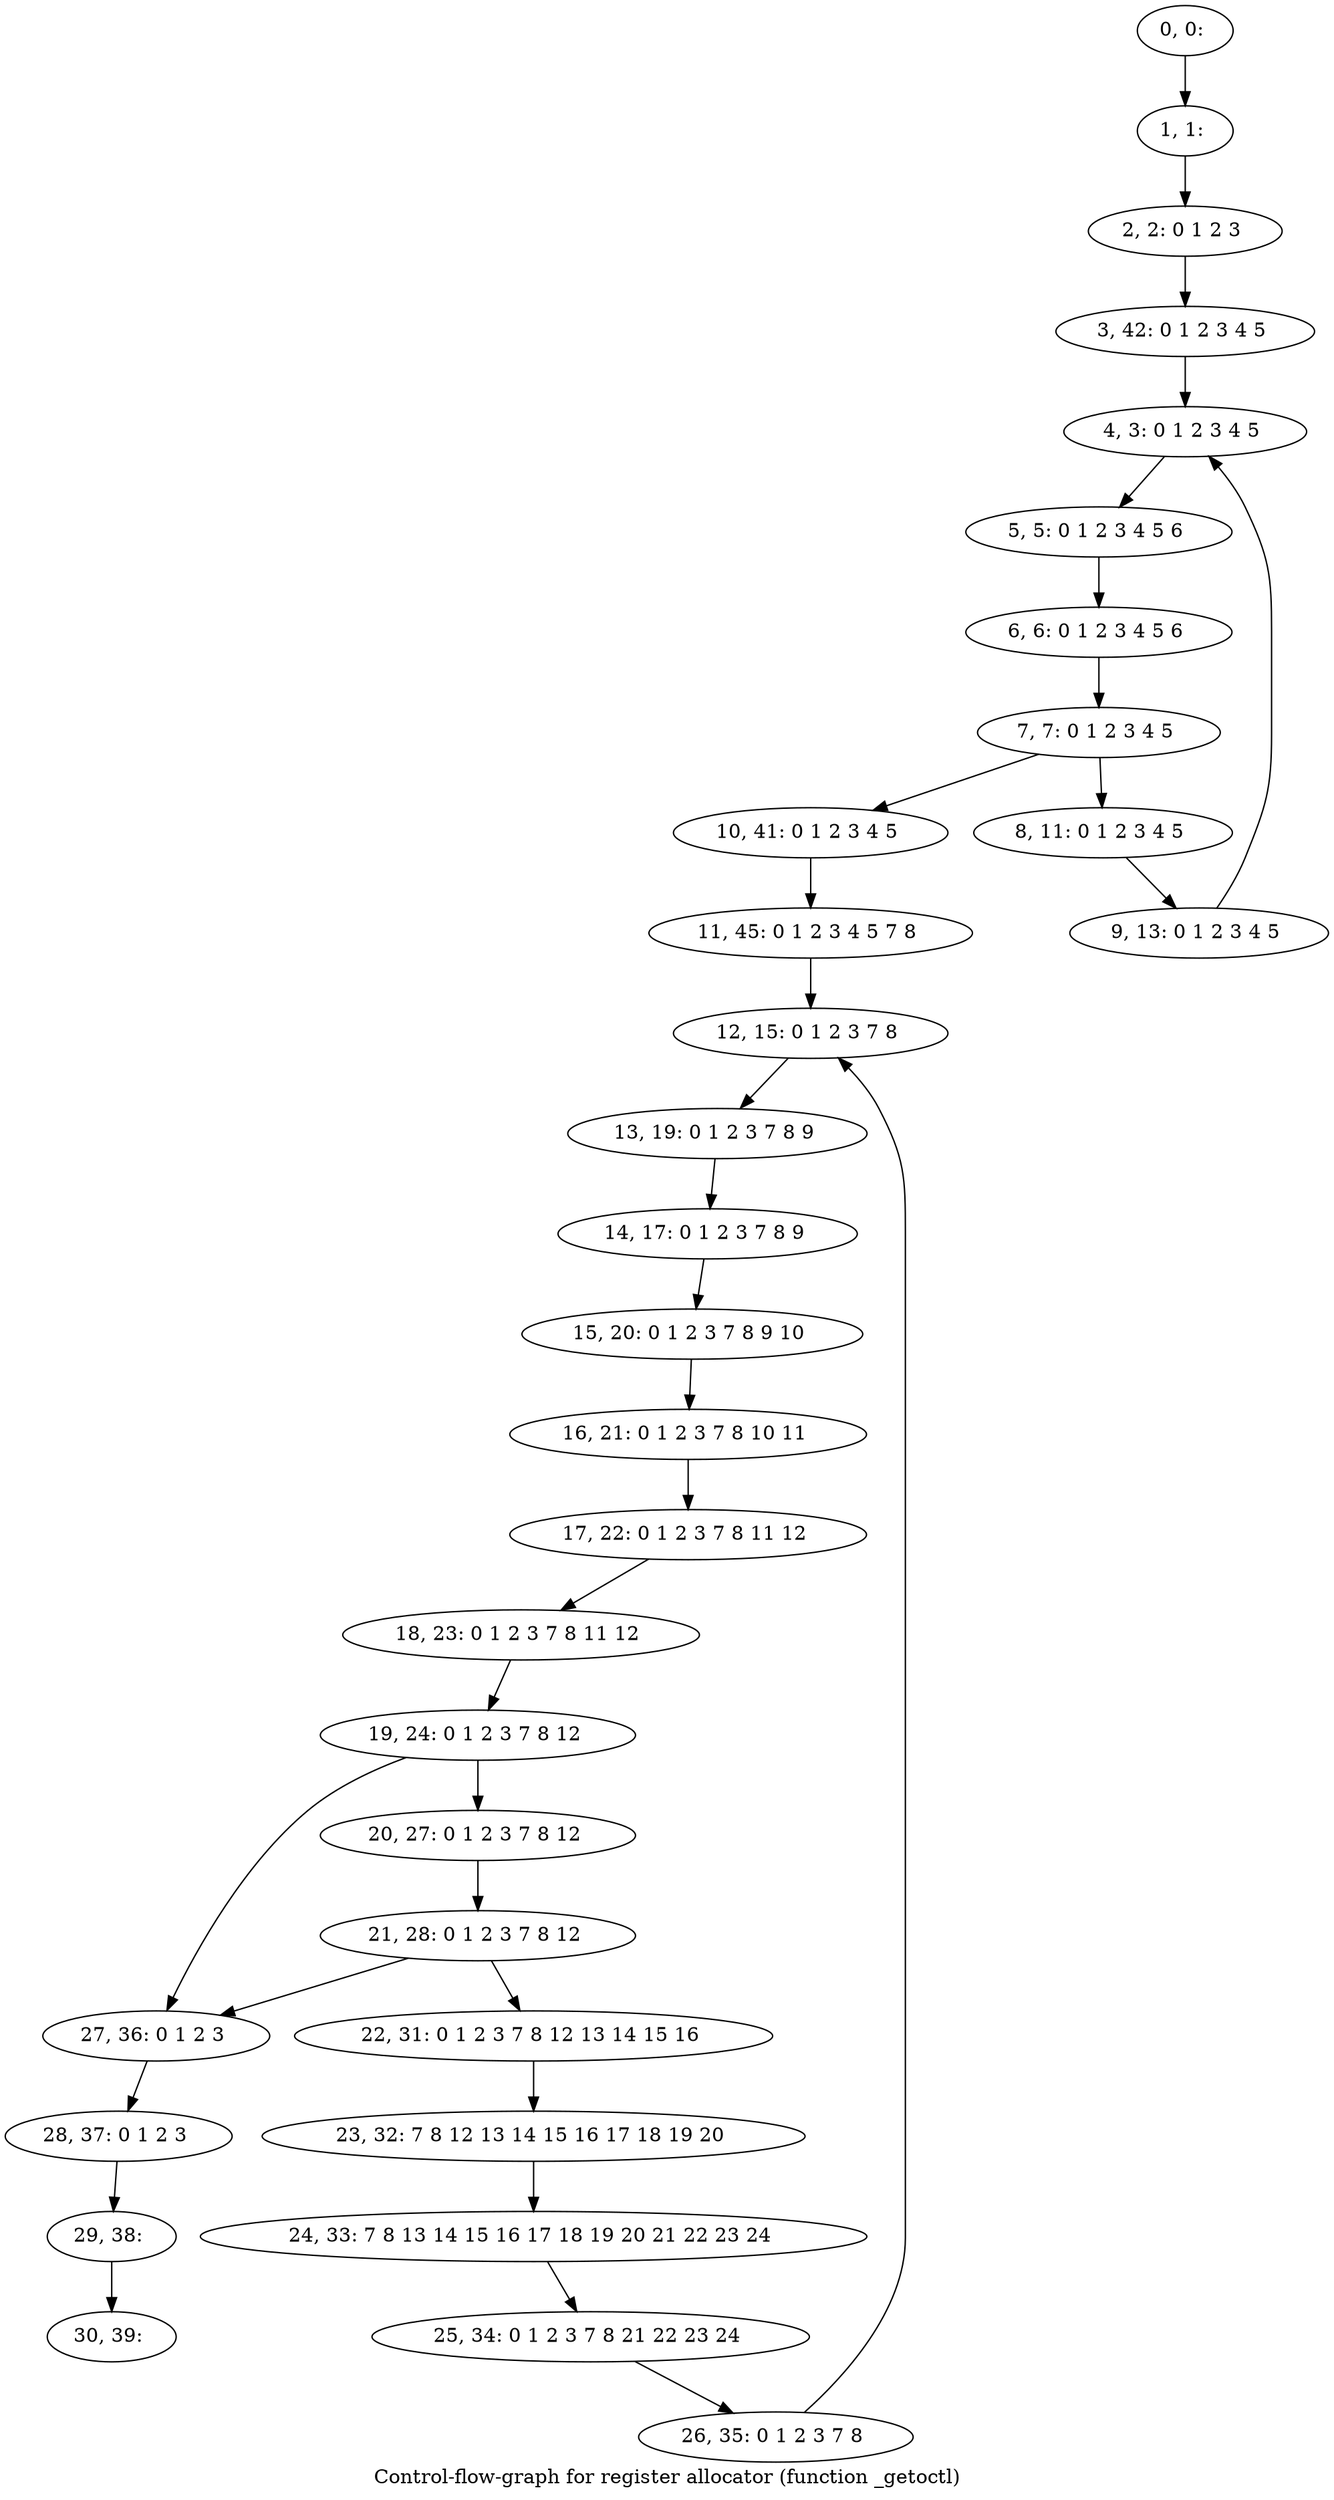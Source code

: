 digraph G {
graph [label="Control-flow-graph for register allocator (function _getoctl)"]
0[label="0, 0: "];
1[label="1, 1: "];
2[label="2, 2: 0 1 2 3 "];
3[label="3, 42: 0 1 2 3 4 5 "];
4[label="4, 3: 0 1 2 3 4 5 "];
5[label="5, 5: 0 1 2 3 4 5 6 "];
6[label="6, 6: 0 1 2 3 4 5 6 "];
7[label="7, 7: 0 1 2 3 4 5 "];
8[label="8, 11: 0 1 2 3 4 5 "];
9[label="9, 13: 0 1 2 3 4 5 "];
10[label="10, 41: 0 1 2 3 4 5 "];
11[label="11, 45: 0 1 2 3 4 5 7 8 "];
12[label="12, 15: 0 1 2 3 7 8 "];
13[label="13, 19: 0 1 2 3 7 8 9 "];
14[label="14, 17: 0 1 2 3 7 8 9 "];
15[label="15, 20: 0 1 2 3 7 8 9 10 "];
16[label="16, 21: 0 1 2 3 7 8 10 11 "];
17[label="17, 22: 0 1 2 3 7 8 11 12 "];
18[label="18, 23: 0 1 2 3 7 8 11 12 "];
19[label="19, 24: 0 1 2 3 7 8 12 "];
20[label="20, 27: 0 1 2 3 7 8 12 "];
21[label="21, 28: 0 1 2 3 7 8 12 "];
22[label="22, 31: 0 1 2 3 7 8 12 13 14 15 16 "];
23[label="23, 32: 7 8 12 13 14 15 16 17 18 19 20 "];
24[label="24, 33: 7 8 13 14 15 16 17 18 19 20 21 22 23 24 "];
25[label="25, 34: 0 1 2 3 7 8 21 22 23 24 "];
26[label="26, 35: 0 1 2 3 7 8 "];
27[label="27, 36: 0 1 2 3 "];
28[label="28, 37: 0 1 2 3 "];
29[label="29, 38: "];
30[label="30, 39: "];
0->1 ;
1->2 ;
2->3 ;
3->4 ;
4->5 ;
5->6 ;
6->7 ;
7->8 ;
7->10 ;
8->9 ;
9->4 ;
10->11 ;
11->12 ;
12->13 ;
13->14 ;
14->15 ;
15->16 ;
16->17 ;
17->18 ;
18->19 ;
19->20 ;
19->27 ;
20->21 ;
21->22 ;
21->27 ;
22->23 ;
23->24 ;
24->25 ;
25->26 ;
26->12 ;
27->28 ;
28->29 ;
29->30 ;
}
